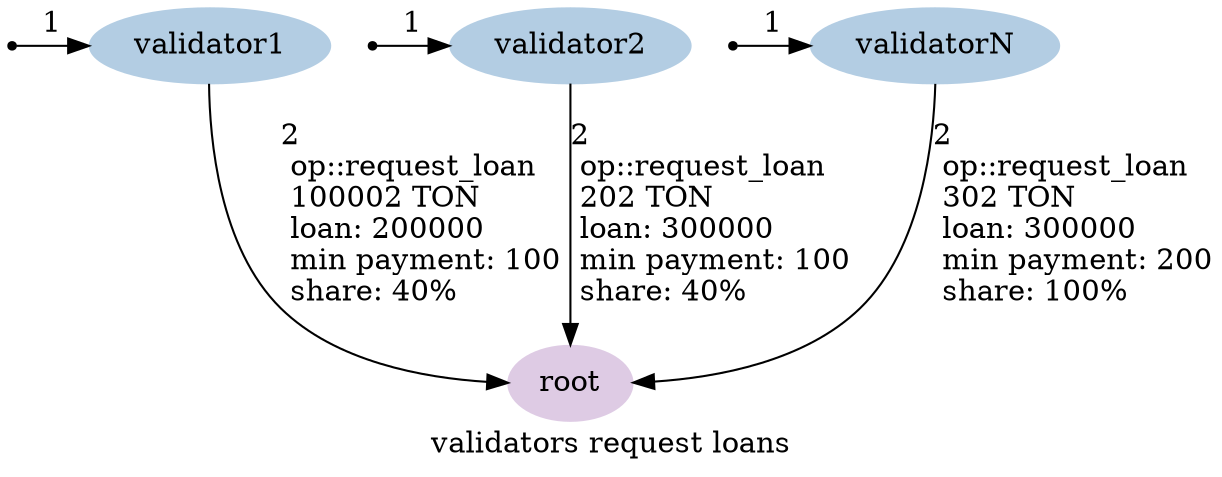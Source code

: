 digraph {
    label="validators request loans"
    node [ colorscheme=pastel19 style=filled ]

    /* Entities */
    external1, external2, externalN [ shape=point ]
    validator1, validator2, validatorN [ color=2 ]
    root [ color=4 ]

    /* Relationships */
    external1 -> validator1 [ label="1" ]
    validator1 -> root [ label="2\l op::request_loan\l 100002 TON\l loan: 200000\l min payment: 100\l share: 40%\l" ]
    external2 -> validator2 [ label="1" ]
    validator2 -> root [ label="2\l op::request_loan\l 202 TON\l loan: 300000\l min payment: 100\l share: 40%\l" ]
    externalN -> validatorN [ label="1" ]
    validatorN -> root [ label="2\l op::request_loan\l 302 TON\l loan: 300000\l min payment: 200\l share: 100%\l" ]

    /* Ranks */
    { rank=min external1 validator1 external2 validator2 externalN validatorN }
    { rank=max root }
}
